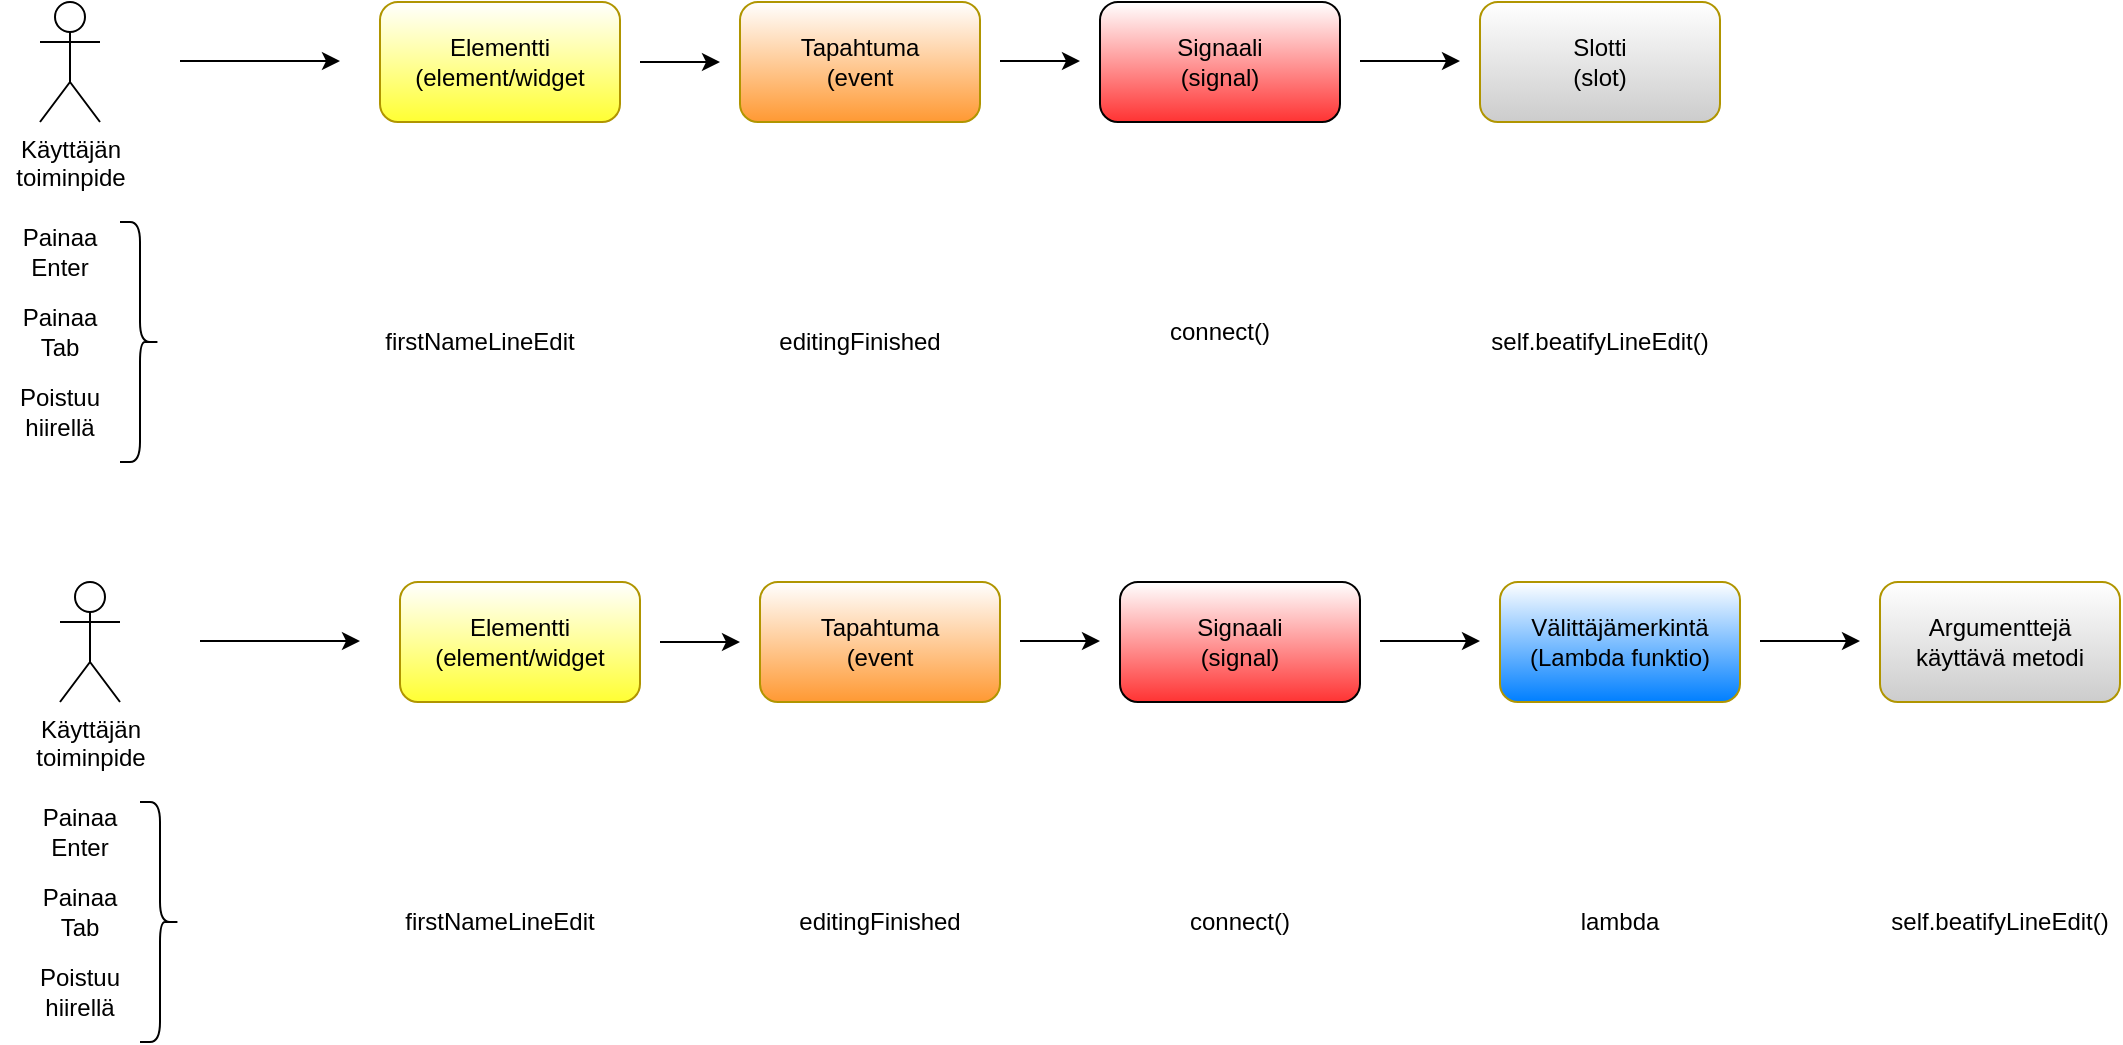 <mxfile version="24.7.17">
  <diagram name="Page-1" id="IRfoLoD9YuWxFBeTS77E">
    <mxGraphModel dx="1434" dy="956" grid="1" gridSize="10" guides="1" tooltips="1" connect="1" arrows="1" fold="1" page="1" pageScale="1" pageWidth="1169" pageHeight="827" math="0" shadow="0">
      <root>
        <mxCell id="0" />
        <mxCell id="1" parent="0" />
        <mxCell id="EIH9bf3S5vhwDd3wQUSE-1" value="Käyttäjän&lt;div&gt;toiminpide&lt;/div&gt;" style="shape=umlActor;verticalLabelPosition=bottom;verticalAlign=top;html=1;outlineConnect=0;" vertex="1" parent="1">
          <mxGeometry x="50" y="170" width="30" height="60" as="geometry" />
        </mxCell>
        <mxCell id="EIH9bf3S5vhwDd3wQUSE-2" value="" style="endArrow=classic;html=1;rounded=0;" edge="1" parent="1">
          <mxGeometry width="50" height="50" relative="1" as="geometry">
            <mxPoint x="140" y="199.5" as="sourcePoint" />
            <mxPoint x="200" y="199.5" as="targetPoint" />
            <Array as="points">
              <mxPoint x="170" y="199.5" />
              <mxPoint x="120" y="199.5" />
            </Array>
          </mxGeometry>
        </mxCell>
        <mxCell id="EIH9bf3S5vhwDd3wQUSE-3" value="Elementti&lt;div&gt;(element/widget&lt;/div&gt;" style="rounded=1;whiteSpace=wrap;html=1;fillColor=#FFFFFF;fontColor=#000000;strokeColor=#B09500;gradientColor=#FFFF33;" vertex="1" parent="1">
          <mxGeometry x="220" y="170" width="120" height="60" as="geometry" />
        </mxCell>
        <mxCell id="EIH9bf3S5vhwDd3wQUSE-5" value="Tapahtuma&lt;div&gt;(event&lt;/div&gt;" style="rounded=1;whiteSpace=wrap;html=1;fillColor=#FFFFFF;fontColor=#000000;strokeColor=#B09500;gradientColor=#FF9933;" vertex="1" parent="1">
          <mxGeometry x="400" y="170" width="120" height="60" as="geometry" />
        </mxCell>
        <mxCell id="EIH9bf3S5vhwDd3wQUSE-6" value="Signaali&lt;div&gt;(signal)&lt;/div&gt;" style="rounded=1;whiteSpace=wrap;html=1;gradientColor=#FF3333;" vertex="1" parent="1">
          <mxGeometry x="580" y="170" width="120" height="60" as="geometry" />
        </mxCell>
        <mxCell id="EIH9bf3S5vhwDd3wQUSE-7" value="Slotti&lt;div&gt;(slot)&lt;/div&gt;" style="rounded=1;whiteSpace=wrap;html=1;fillColor=#FFFFFF;fontColor=#000000;strokeColor=#B09500;gradientColor=#CCCCCC;" vertex="1" parent="1">
          <mxGeometry x="770" y="170" width="120" height="60" as="geometry" />
        </mxCell>
        <mxCell id="EIH9bf3S5vhwDd3wQUSE-9" value="" style="endArrow=classic;html=1;rounded=0;" edge="1" parent="1">
          <mxGeometry width="50" height="50" relative="1" as="geometry">
            <mxPoint x="350" y="200" as="sourcePoint" />
            <mxPoint x="390" y="200" as="targetPoint" />
            <Array as="points">
              <mxPoint x="390" y="200" />
            </Array>
          </mxGeometry>
        </mxCell>
        <mxCell id="EIH9bf3S5vhwDd3wQUSE-10" value="" style="endArrow=classic;html=1;rounded=0;" edge="1" parent="1">
          <mxGeometry width="50" height="50" relative="1" as="geometry">
            <mxPoint x="530" y="199.5" as="sourcePoint" />
            <mxPoint x="570" y="199.5" as="targetPoint" />
            <Array as="points">
              <mxPoint x="550" y="199.5" />
              <mxPoint x="570" y="199.5" />
            </Array>
          </mxGeometry>
        </mxCell>
        <mxCell id="EIH9bf3S5vhwDd3wQUSE-11" value="" style="endArrow=classic;html=1;rounded=0;" edge="1" parent="1">
          <mxGeometry width="50" height="50" relative="1" as="geometry">
            <mxPoint x="720" y="199.5" as="sourcePoint" />
            <mxPoint x="760" y="199.5" as="targetPoint" />
            <Array as="points">
              <mxPoint x="710" y="199.5" />
              <mxPoint x="760" y="199.5" />
            </Array>
          </mxGeometry>
        </mxCell>
        <mxCell id="EIH9bf3S5vhwDd3wQUSE-12" value="Painaa&lt;div&gt;Enter&lt;/div&gt;" style="text;html=1;align=center;verticalAlign=middle;whiteSpace=wrap;rounded=0;" vertex="1" parent="1">
          <mxGeometry x="30" y="280" width="60" height="30" as="geometry" />
        </mxCell>
        <mxCell id="EIH9bf3S5vhwDd3wQUSE-13" value="firstNameLineEdit" style="text;html=1;align=center;verticalAlign=middle;whiteSpace=wrap;rounded=0;" vertex="1" parent="1">
          <mxGeometry x="240" y="325" width="60" height="30" as="geometry" />
        </mxCell>
        <mxCell id="EIH9bf3S5vhwDd3wQUSE-14" value="editingFinished" style="text;html=1;align=center;verticalAlign=middle;whiteSpace=wrap;rounded=0;" vertex="1" parent="1">
          <mxGeometry x="430" y="325" width="60" height="30" as="geometry" />
        </mxCell>
        <mxCell id="EIH9bf3S5vhwDd3wQUSE-15" value="Painaa&lt;div&gt;Tab&lt;/div&gt;" style="text;html=1;align=center;verticalAlign=middle;whiteSpace=wrap;rounded=0;" vertex="1" parent="1">
          <mxGeometry x="30" y="320" width="60" height="30" as="geometry" />
        </mxCell>
        <mxCell id="EIH9bf3S5vhwDd3wQUSE-16" value="Poistuu&lt;div&gt;hiirellä&lt;/div&gt;" style="text;html=1;align=center;verticalAlign=middle;whiteSpace=wrap;rounded=0;" vertex="1" parent="1">
          <mxGeometry x="30" y="360" width="60" height="30" as="geometry" />
        </mxCell>
        <mxCell id="EIH9bf3S5vhwDd3wQUSE-17" value="connect()" style="text;html=1;align=center;verticalAlign=middle;whiteSpace=wrap;rounded=0;" vertex="1" parent="1">
          <mxGeometry x="610" y="320" width="60" height="30" as="geometry" />
        </mxCell>
        <mxCell id="EIH9bf3S5vhwDd3wQUSE-18" value="self.beatifyLineEdit()" style="text;html=1;align=center;verticalAlign=middle;whiteSpace=wrap;rounded=0;" vertex="1" parent="1">
          <mxGeometry x="800" y="325" width="60" height="30" as="geometry" />
        </mxCell>
        <mxCell id="EIH9bf3S5vhwDd3wQUSE-19" value="" style="shape=curlyBracket;whiteSpace=wrap;html=1;rounded=1;flipH=1;labelPosition=right;verticalLabelPosition=middle;align=left;verticalAlign=middle;" vertex="1" parent="1">
          <mxGeometry x="90" y="280" width="20" height="120" as="geometry" />
        </mxCell>
        <mxCell id="EIH9bf3S5vhwDd3wQUSE-20" value="Käyttäjän&lt;div&gt;toiminpide&lt;/div&gt;" style="shape=umlActor;verticalLabelPosition=bottom;verticalAlign=top;html=1;outlineConnect=0;" vertex="1" parent="1">
          <mxGeometry x="60" y="460" width="30" height="60" as="geometry" />
        </mxCell>
        <mxCell id="EIH9bf3S5vhwDd3wQUSE-21" value="" style="endArrow=classic;html=1;rounded=0;" edge="1" parent="1">
          <mxGeometry width="50" height="50" relative="1" as="geometry">
            <mxPoint x="150" y="489.5" as="sourcePoint" />
            <mxPoint x="210" y="489.5" as="targetPoint" />
            <Array as="points">
              <mxPoint x="180" y="489.5" />
              <mxPoint x="130" y="489.5" />
            </Array>
          </mxGeometry>
        </mxCell>
        <mxCell id="EIH9bf3S5vhwDd3wQUSE-22" value="Elementti&lt;div&gt;(element/widget&lt;/div&gt;" style="rounded=1;whiteSpace=wrap;html=1;fillColor=#FFFFFF;fontColor=#000000;strokeColor=#B09500;gradientColor=#FFFF33;" vertex="1" parent="1">
          <mxGeometry x="230" y="460" width="120" height="60" as="geometry" />
        </mxCell>
        <mxCell id="EIH9bf3S5vhwDd3wQUSE-23" value="Tapahtuma&lt;div&gt;(event&lt;/div&gt;" style="rounded=1;whiteSpace=wrap;html=1;fillColor=#FFFFFF;fontColor=#000000;strokeColor=#B09500;gradientColor=#FF9933;" vertex="1" parent="1">
          <mxGeometry x="410" y="460" width="120" height="60" as="geometry" />
        </mxCell>
        <mxCell id="EIH9bf3S5vhwDd3wQUSE-24" value="Signaali&lt;div&gt;(signal)&lt;/div&gt;" style="rounded=1;whiteSpace=wrap;html=1;gradientColor=#FF3333;" vertex="1" parent="1">
          <mxGeometry x="590" y="460" width="120" height="60" as="geometry" />
        </mxCell>
        <mxCell id="EIH9bf3S5vhwDd3wQUSE-25" value="Välittäjämerkintä&lt;div&gt;(Lambda funktio)&lt;/div&gt;" style="rounded=1;whiteSpace=wrap;html=1;fillColor=#FFFFFF;fontColor=#000000;strokeColor=#B09500;gradientColor=#007FFF;" vertex="1" parent="1">
          <mxGeometry x="780" y="460" width="120" height="60" as="geometry" />
        </mxCell>
        <mxCell id="EIH9bf3S5vhwDd3wQUSE-26" value="" style="endArrow=classic;html=1;rounded=0;" edge="1" parent="1">
          <mxGeometry width="50" height="50" relative="1" as="geometry">
            <mxPoint x="360" y="490" as="sourcePoint" />
            <mxPoint x="400" y="490" as="targetPoint" />
            <Array as="points">
              <mxPoint x="400" y="490" />
            </Array>
          </mxGeometry>
        </mxCell>
        <mxCell id="EIH9bf3S5vhwDd3wQUSE-27" value="" style="endArrow=classic;html=1;rounded=0;" edge="1" parent="1">
          <mxGeometry width="50" height="50" relative="1" as="geometry">
            <mxPoint x="540" y="489.5" as="sourcePoint" />
            <mxPoint x="580" y="489.5" as="targetPoint" />
            <Array as="points">
              <mxPoint x="560" y="489.5" />
              <mxPoint x="580" y="489.5" />
            </Array>
          </mxGeometry>
        </mxCell>
        <mxCell id="EIH9bf3S5vhwDd3wQUSE-28" value="" style="endArrow=classic;html=1;rounded=0;" edge="1" parent="1">
          <mxGeometry width="50" height="50" relative="1" as="geometry">
            <mxPoint x="730" y="489.5" as="sourcePoint" />
            <mxPoint x="770" y="489.5" as="targetPoint" />
            <Array as="points">
              <mxPoint x="720" y="489.5" />
              <mxPoint x="770" y="489.5" />
            </Array>
          </mxGeometry>
        </mxCell>
        <mxCell id="EIH9bf3S5vhwDd3wQUSE-29" value="Painaa&lt;div&gt;Enter&lt;/div&gt;" style="text;html=1;align=center;verticalAlign=middle;whiteSpace=wrap;rounded=0;" vertex="1" parent="1">
          <mxGeometry x="40" y="570" width="60" height="30" as="geometry" />
        </mxCell>
        <mxCell id="EIH9bf3S5vhwDd3wQUSE-30" value="firstNameLineEdit" style="text;html=1;align=center;verticalAlign=middle;whiteSpace=wrap;rounded=0;" vertex="1" parent="1">
          <mxGeometry x="250" y="615" width="60" height="30" as="geometry" />
        </mxCell>
        <mxCell id="EIH9bf3S5vhwDd3wQUSE-31" value="editingFinished" style="text;html=1;align=center;verticalAlign=middle;whiteSpace=wrap;rounded=0;" vertex="1" parent="1">
          <mxGeometry x="440" y="615" width="60" height="30" as="geometry" />
        </mxCell>
        <mxCell id="EIH9bf3S5vhwDd3wQUSE-32" value="Painaa&lt;div&gt;Tab&lt;/div&gt;" style="text;html=1;align=center;verticalAlign=middle;whiteSpace=wrap;rounded=0;" vertex="1" parent="1">
          <mxGeometry x="40" y="610" width="60" height="30" as="geometry" />
        </mxCell>
        <mxCell id="EIH9bf3S5vhwDd3wQUSE-33" value="Poistuu&lt;div&gt;hiirellä&lt;/div&gt;" style="text;html=1;align=center;verticalAlign=middle;whiteSpace=wrap;rounded=0;" vertex="1" parent="1">
          <mxGeometry x="40" y="650" width="60" height="30" as="geometry" />
        </mxCell>
        <mxCell id="EIH9bf3S5vhwDd3wQUSE-34" value="connect()" style="text;html=1;align=center;verticalAlign=middle;whiteSpace=wrap;rounded=0;" vertex="1" parent="1">
          <mxGeometry x="620" y="615" width="60" height="30" as="geometry" />
        </mxCell>
        <mxCell id="EIH9bf3S5vhwDd3wQUSE-35" value="self.beatifyLineEdit()" style="text;html=1;align=center;verticalAlign=middle;whiteSpace=wrap;rounded=0;" vertex="1" parent="1">
          <mxGeometry x="1000" y="615" width="60" height="30" as="geometry" />
        </mxCell>
        <mxCell id="EIH9bf3S5vhwDd3wQUSE-36" value="" style="shape=curlyBracket;whiteSpace=wrap;html=1;rounded=1;flipH=1;labelPosition=right;verticalLabelPosition=middle;align=left;verticalAlign=middle;" vertex="1" parent="1">
          <mxGeometry x="100" y="570" width="20" height="120" as="geometry" />
        </mxCell>
        <mxCell id="EIH9bf3S5vhwDd3wQUSE-37" value="Argumenttejä käyttävä metodi" style="rounded=1;whiteSpace=wrap;html=1;fillColor=#FFFFFF;fontColor=#000000;strokeColor=#B09500;gradientColor=#CCCCCC;" vertex="1" parent="1">
          <mxGeometry x="970" y="460" width="120" height="60" as="geometry" />
        </mxCell>
        <mxCell id="EIH9bf3S5vhwDd3wQUSE-38" value="" style="endArrow=classic;html=1;rounded=0;" edge="1" parent="1">
          <mxGeometry width="50" height="50" relative="1" as="geometry">
            <mxPoint x="920" y="489.5" as="sourcePoint" />
            <mxPoint x="960" y="489.5" as="targetPoint" />
            <Array as="points">
              <mxPoint x="910" y="489.5" />
              <mxPoint x="960" y="489.5" />
            </Array>
          </mxGeometry>
        </mxCell>
        <mxCell id="EIH9bf3S5vhwDd3wQUSE-39" value="lambda" style="text;html=1;align=center;verticalAlign=middle;whiteSpace=wrap;rounded=0;" vertex="1" parent="1">
          <mxGeometry x="810" y="615" width="60" height="30" as="geometry" />
        </mxCell>
      </root>
    </mxGraphModel>
  </diagram>
</mxfile>
